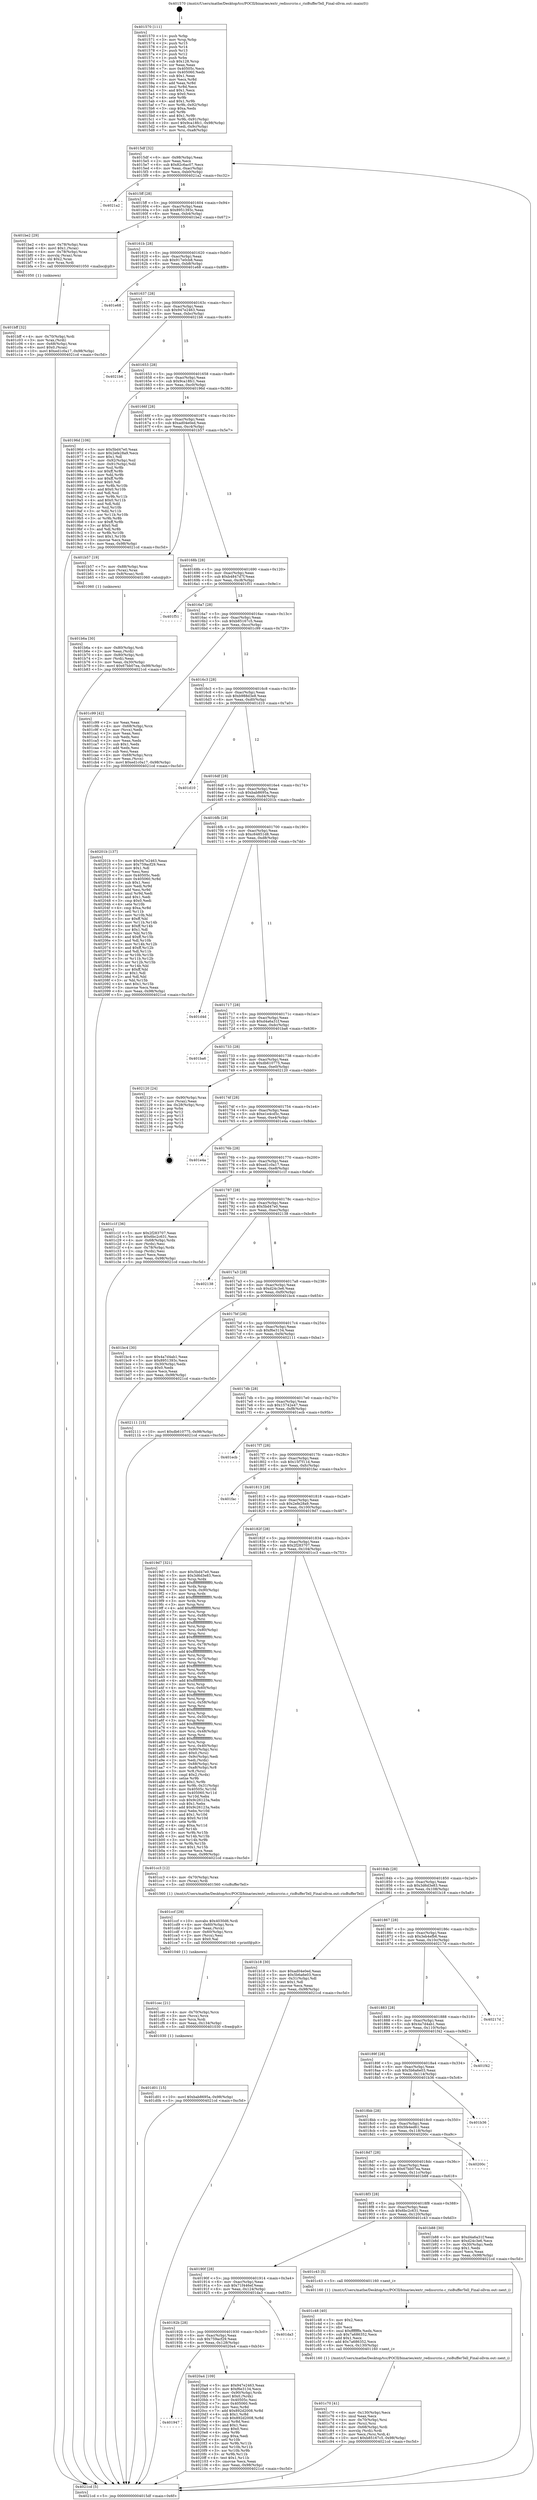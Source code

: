 digraph "0x401570" {
  label = "0x401570 (/mnt/c/Users/mathe/Desktop/tcc/POCII/binaries/extr_redissrcrio.c_rioBufferTell_Final-ollvm.out::main(0))"
  labelloc = "t"
  node[shape=record]

  Entry [label="",width=0.3,height=0.3,shape=circle,fillcolor=black,style=filled]
  "0x4015df" [label="{
     0x4015df [32]\l
     | [instrs]\l
     &nbsp;&nbsp;0x4015df \<+6\>: mov -0x98(%rbp),%eax\l
     &nbsp;&nbsp;0x4015e5 \<+2\>: mov %eax,%ecx\l
     &nbsp;&nbsp;0x4015e7 \<+6\>: sub $0x82c6ac07,%ecx\l
     &nbsp;&nbsp;0x4015ed \<+6\>: mov %eax,-0xac(%rbp)\l
     &nbsp;&nbsp;0x4015f3 \<+6\>: mov %ecx,-0xb0(%rbp)\l
     &nbsp;&nbsp;0x4015f9 \<+6\>: je 00000000004021a2 \<main+0xc32\>\l
  }"]
  "0x4021a2" [label="{
     0x4021a2\l
  }", style=dashed]
  "0x4015ff" [label="{
     0x4015ff [28]\l
     | [instrs]\l
     &nbsp;&nbsp;0x4015ff \<+5\>: jmp 0000000000401604 \<main+0x94\>\l
     &nbsp;&nbsp;0x401604 \<+6\>: mov -0xac(%rbp),%eax\l
     &nbsp;&nbsp;0x40160a \<+5\>: sub $0x8951393c,%eax\l
     &nbsp;&nbsp;0x40160f \<+6\>: mov %eax,-0xb4(%rbp)\l
     &nbsp;&nbsp;0x401615 \<+6\>: je 0000000000401be2 \<main+0x672\>\l
  }"]
  Exit [label="",width=0.3,height=0.3,shape=circle,fillcolor=black,style=filled,peripheries=2]
  "0x401be2" [label="{
     0x401be2 [29]\l
     | [instrs]\l
     &nbsp;&nbsp;0x401be2 \<+4\>: mov -0x78(%rbp),%rax\l
     &nbsp;&nbsp;0x401be6 \<+6\>: movl $0x1,(%rax)\l
     &nbsp;&nbsp;0x401bec \<+4\>: mov -0x78(%rbp),%rax\l
     &nbsp;&nbsp;0x401bf0 \<+3\>: movslq (%rax),%rax\l
     &nbsp;&nbsp;0x401bf3 \<+4\>: shl $0x2,%rax\l
     &nbsp;&nbsp;0x401bf7 \<+3\>: mov %rax,%rdi\l
     &nbsp;&nbsp;0x401bfa \<+5\>: call 0000000000401050 \<malloc@plt\>\l
     | [calls]\l
     &nbsp;&nbsp;0x401050 \{1\} (unknown)\l
  }"]
  "0x40161b" [label="{
     0x40161b [28]\l
     | [instrs]\l
     &nbsp;&nbsp;0x40161b \<+5\>: jmp 0000000000401620 \<main+0xb0\>\l
     &nbsp;&nbsp;0x401620 \<+6\>: mov -0xac(%rbp),%eax\l
     &nbsp;&nbsp;0x401626 \<+5\>: sub $0x917e0cb8,%eax\l
     &nbsp;&nbsp;0x40162b \<+6\>: mov %eax,-0xb8(%rbp)\l
     &nbsp;&nbsp;0x401631 \<+6\>: je 0000000000401e68 \<main+0x8f8\>\l
  }"]
  "0x401947" [label="{
     0x401947\l
  }", style=dashed]
  "0x401e68" [label="{
     0x401e68\l
  }", style=dashed]
  "0x401637" [label="{
     0x401637 [28]\l
     | [instrs]\l
     &nbsp;&nbsp;0x401637 \<+5\>: jmp 000000000040163c \<main+0xcc\>\l
     &nbsp;&nbsp;0x40163c \<+6\>: mov -0xac(%rbp),%eax\l
     &nbsp;&nbsp;0x401642 \<+5\>: sub $0x947e2463,%eax\l
     &nbsp;&nbsp;0x401647 \<+6\>: mov %eax,-0xbc(%rbp)\l
     &nbsp;&nbsp;0x40164d \<+6\>: je 00000000004021b6 \<main+0xc46\>\l
  }"]
  "0x4020a4" [label="{
     0x4020a4 [109]\l
     | [instrs]\l
     &nbsp;&nbsp;0x4020a4 \<+5\>: mov $0x947e2463,%eax\l
     &nbsp;&nbsp;0x4020a9 \<+5\>: mov $0xf6e3134,%ecx\l
     &nbsp;&nbsp;0x4020ae \<+7\>: mov -0x90(%rbp),%rdx\l
     &nbsp;&nbsp;0x4020b5 \<+6\>: movl $0x0,(%rdx)\l
     &nbsp;&nbsp;0x4020bb \<+7\>: mov 0x40505c,%esi\l
     &nbsp;&nbsp;0x4020c2 \<+7\>: mov 0x405060,%edi\l
     &nbsp;&nbsp;0x4020c9 \<+3\>: mov %esi,%r8d\l
     &nbsp;&nbsp;0x4020cc \<+7\>: add $0x892d2008,%r8d\l
     &nbsp;&nbsp;0x4020d3 \<+4\>: sub $0x1,%r8d\l
     &nbsp;&nbsp;0x4020d7 \<+7\>: sub $0x892d2008,%r8d\l
     &nbsp;&nbsp;0x4020de \<+4\>: imul %r8d,%esi\l
     &nbsp;&nbsp;0x4020e2 \<+3\>: and $0x1,%esi\l
     &nbsp;&nbsp;0x4020e5 \<+3\>: cmp $0x0,%esi\l
     &nbsp;&nbsp;0x4020e8 \<+4\>: sete %r9b\l
     &nbsp;&nbsp;0x4020ec \<+3\>: cmp $0xa,%edi\l
     &nbsp;&nbsp;0x4020ef \<+4\>: setl %r10b\l
     &nbsp;&nbsp;0x4020f3 \<+3\>: mov %r9b,%r11b\l
     &nbsp;&nbsp;0x4020f6 \<+3\>: and %r10b,%r11b\l
     &nbsp;&nbsp;0x4020f9 \<+3\>: xor %r10b,%r9b\l
     &nbsp;&nbsp;0x4020fc \<+3\>: or %r9b,%r11b\l
     &nbsp;&nbsp;0x4020ff \<+4\>: test $0x1,%r11b\l
     &nbsp;&nbsp;0x402103 \<+3\>: cmovne %ecx,%eax\l
     &nbsp;&nbsp;0x402106 \<+6\>: mov %eax,-0x98(%rbp)\l
     &nbsp;&nbsp;0x40210c \<+5\>: jmp 00000000004021cd \<main+0xc5d\>\l
  }"]
  "0x4021b6" [label="{
     0x4021b6\l
  }", style=dashed]
  "0x401653" [label="{
     0x401653 [28]\l
     | [instrs]\l
     &nbsp;&nbsp;0x401653 \<+5\>: jmp 0000000000401658 \<main+0xe8\>\l
     &nbsp;&nbsp;0x401658 \<+6\>: mov -0xac(%rbp),%eax\l
     &nbsp;&nbsp;0x40165e \<+5\>: sub $0x9ca18fc1,%eax\l
     &nbsp;&nbsp;0x401663 \<+6\>: mov %eax,-0xc0(%rbp)\l
     &nbsp;&nbsp;0x401669 \<+6\>: je 000000000040196d \<main+0x3fd\>\l
  }"]
  "0x40192b" [label="{
     0x40192b [28]\l
     | [instrs]\l
     &nbsp;&nbsp;0x40192b \<+5\>: jmp 0000000000401930 \<main+0x3c0\>\l
     &nbsp;&nbsp;0x401930 \<+6\>: mov -0xac(%rbp),%eax\l
     &nbsp;&nbsp;0x401936 \<+5\>: sub $0x759acf29,%eax\l
     &nbsp;&nbsp;0x40193b \<+6\>: mov %eax,-0x128(%rbp)\l
     &nbsp;&nbsp;0x401941 \<+6\>: je 00000000004020a4 \<main+0xb34\>\l
  }"]
  "0x40196d" [label="{
     0x40196d [106]\l
     | [instrs]\l
     &nbsp;&nbsp;0x40196d \<+5\>: mov $0x5bd47e0,%eax\l
     &nbsp;&nbsp;0x401972 \<+5\>: mov $0x2efe28a9,%ecx\l
     &nbsp;&nbsp;0x401977 \<+2\>: mov $0x1,%dl\l
     &nbsp;&nbsp;0x401979 \<+7\>: mov -0x92(%rbp),%sil\l
     &nbsp;&nbsp;0x401980 \<+7\>: mov -0x91(%rbp),%dil\l
     &nbsp;&nbsp;0x401987 \<+3\>: mov %sil,%r8b\l
     &nbsp;&nbsp;0x40198a \<+4\>: xor $0xff,%r8b\l
     &nbsp;&nbsp;0x40198e \<+3\>: mov %dil,%r9b\l
     &nbsp;&nbsp;0x401991 \<+4\>: xor $0xff,%r9b\l
     &nbsp;&nbsp;0x401995 \<+3\>: xor $0x0,%dl\l
     &nbsp;&nbsp;0x401998 \<+3\>: mov %r8b,%r10b\l
     &nbsp;&nbsp;0x40199b \<+4\>: and $0x0,%r10b\l
     &nbsp;&nbsp;0x40199f \<+3\>: and %dl,%sil\l
     &nbsp;&nbsp;0x4019a2 \<+3\>: mov %r9b,%r11b\l
     &nbsp;&nbsp;0x4019a5 \<+4\>: and $0x0,%r11b\l
     &nbsp;&nbsp;0x4019a9 \<+3\>: and %dl,%dil\l
     &nbsp;&nbsp;0x4019ac \<+3\>: or %sil,%r10b\l
     &nbsp;&nbsp;0x4019af \<+3\>: or %dil,%r11b\l
     &nbsp;&nbsp;0x4019b2 \<+3\>: xor %r11b,%r10b\l
     &nbsp;&nbsp;0x4019b5 \<+3\>: or %r9b,%r8b\l
     &nbsp;&nbsp;0x4019b8 \<+4\>: xor $0xff,%r8b\l
     &nbsp;&nbsp;0x4019bc \<+3\>: or $0x0,%dl\l
     &nbsp;&nbsp;0x4019bf \<+3\>: and %dl,%r8b\l
     &nbsp;&nbsp;0x4019c2 \<+3\>: or %r8b,%r10b\l
     &nbsp;&nbsp;0x4019c5 \<+4\>: test $0x1,%r10b\l
     &nbsp;&nbsp;0x4019c9 \<+3\>: cmovne %ecx,%eax\l
     &nbsp;&nbsp;0x4019cc \<+6\>: mov %eax,-0x98(%rbp)\l
     &nbsp;&nbsp;0x4019d2 \<+5\>: jmp 00000000004021cd \<main+0xc5d\>\l
  }"]
  "0x40166f" [label="{
     0x40166f [28]\l
     | [instrs]\l
     &nbsp;&nbsp;0x40166f \<+5\>: jmp 0000000000401674 \<main+0x104\>\l
     &nbsp;&nbsp;0x401674 \<+6\>: mov -0xac(%rbp),%eax\l
     &nbsp;&nbsp;0x40167a \<+5\>: sub $0xad04e0ed,%eax\l
     &nbsp;&nbsp;0x40167f \<+6\>: mov %eax,-0xc4(%rbp)\l
     &nbsp;&nbsp;0x401685 \<+6\>: je 0000000000401b57 \<main+0x5e7\>\l
  }"]
  "0x4021cd" [label="{
     0x4021cd [5]\l
     | [instrs]\l
     &nbsp;&nbsp;0x4021cd \<+5\>: jmp 00000000004015df \<main+0x6f\>\l
  }"]
  "0x401570" [label="{
     0x401570 [111]\l
     | [instrs]\l
     &nbsp;&nbsp;0x401570 \<+1\>: push %rbp\l
     &nbsp;&nbsp;0x401571 \<+3\>: mov %rsp,%rbp\l
     &nbsp;&nbsp;0x401574 \<+2\>: push %r15\l
     &nbsp;&nbsp;0x401576 \<+2\>: push %r14\l
     &nbsp;&nbsp;0x401578 \<+2\>: push %r13\l
     &nbsp;&nbsp;0x40157a \<+2\>: push %r12\l
     &nbsp;&nbsp;0x40157c \<+1\>: push %rbx\l
     &nbsp;&nbsp;0x40157d \<+7\>: sub $0x128,%rsp\l
     &nbsp;&nbsp;0x401584 \<+2\>: xor %eax,%eax\l
     &nbsp;&nbsp;0x401586 \<+7\>: mov 0x40505c,%ecx\l
     &nbsp;&nbsp;0x40158d \<+7\>: mov 0x405060,%edx\l
     &nbsp;&nbsp;0x401594 \<+3\>: sub $0x1,%eax\l
     &nbsp;&nbsp;0x401597 \<+3\>: mov %ecx,%r8d\l
     &nbsp;&nbsp;0x40159a \<+3\>: add %eax,%r8d\l
     &nbsp;&nbsp;0x40159d \<+4\>: imul %r8d,%ecx\l
     &nbsp;&nbsp;0x4015a1 \<+3\>: and $0x1,%ecx\l
     &nbsp;&nbsp;0x4015a4 \<+3\>: cmp $0x0,%ecx\l
     &nbsp;&nbsp;0x4015a7 \<+4\>: sete %r9b\l
     &nbsp;&nbsp;0x4015ab \<+4\>: and $0x1,%r9b\l
     &nbsp;&nbsp;0x4015af \<+7\>: mov %r9b,-0x92(%rbp)\l
     &nbsp;&nbsp;0x4015b6 \<+3\>: cmp $0xa,%edx\l
     &nbsp;&nbsp;0x4015b9 \<+4\>: setl %r9b\l
     &nbsp;&nbsp;0x4015bd \<+4\>: and $0x1,%r9b\l
     &nbsp;&nbsp;0x4015c1 \<+7\>: mov %r9b,-0x91(%rbp)\l
     &nbsp;&nbsp;0x4015c8 \<+10\>: movl $0x9ca18fc1,-0x98(%rbp)\l
     &nbsp;&nbsp;0x4015d2 \<+6\>: mov %edi,-0x9c(%rbp)\l
     &nbsp;&nbsp;0x4015d8 \<+7\>: mov %rsi,-0xa8(%rbp)\l
  }"]
  "0x401da3" [label="{
     0x401da3\l
  }", style=dashed]
  "0x401b57" [label="{
     0x401b57 [19]\l
     | [instrs]\l
     &nbsp;&nbsp;0x401b57 \<+7\>: mov -0x88(%rbp),%rax\l
     &nbsp;&nbsp;0x401b5e \<+3\>: mov (%rax),%rax\l
     &nbsp;&nbsp;0x401b61 \<+4\>: mov 0x8(%rax),%rdi\l
     &nbsp;&nbsp;0x401b65 \<+5\>: call 0000000000401060 \<atoi@plt\>\l
     | [calls]\l
     &nbsp;&nbsp;0x401060 \{1\} (unknown)\l
  }"]
  "0x40168b" [label="{
     0x40168b [28]\l
     | [instrs]\l
     &nbsp;&nbsp;0x40168b \<+5\>: jmp 0000000000401690 \<main+0x120\>\l
     &nbsp;&nbsp;0x401690 \<+6\>: mov -0xac(%rbp),%eax\l
     &nbsp;&nbsp;0x401696 \<+5\>: sub $0xb4847d7f,%eax\l
     &nbsp;&nbsp;0x40169b \<+6\>: mov %eax,-0xc8(%rbp)\l
     &nbsp;&nbsp;0x4016a1 \<+6\>: je 0000000000401f51 \<main+0x9e1\>\l
  }"]
  "0x401d01" [label="{
     0x401d01 [15]\l
     | [instrs]\l
     &nbsp;&nbsp;0x401d01 \<+10\>: movl $0xbab8695a,-0x98(%rbp)\l
     &nbsp;&nbsp;0x401d0b \<+5\>: jmp 00000000004021cd \<main+0xc5d\>\l
  }"]
  "0x401f51" [label="{
     0x401f51\l
  }", style=dashed]
  "0x4016a7" [label="{
     0x4016a7 [28]\l
     | [instrs]\l
     &nbsp;&nbsp;0x4016a7 \<+5\>: jmp 00000000004016ac \<main+0x13c\>\l
     &nbsp;&nbsp;0x4016ac \<+6\>: mov -0xac(%rbp),%eax\l
     &nbsp;&nbsp;0x4016b2 \<+5\>: sub $0xb85167c5,%eax\l
     &nbsp;&nbsp;0x4016b7 \<+6\>: mov %eax,-0xcc(%rbp)\l
     &nbsp;&nbsp;0x4016bd \<+6\>: je 0000000000401c99 \<main+0x729\>\l
  }"]
  "0x401cec" [label="{
     0x401cec [21]\l
     | [instrs]\l
     &nbsp;&nbsp;0x401cec \<+4\>: mov -0x70(%rbp),%rcx\l
     &nbsp;&nbsp;0x401cf0 \<+3\>: mov (%rcx),%rcx\l
     &nbsp;&nbsp;0x401cf3 \<+3\>: mov %rcx,%rdi\l
     &nbsp;&nbsp;0x401cf6 \<+6\>: mov %eax,-0x134(%rbp)\l
     &nbsp;&nbsp;0x401cfc \<+5\>: call 0000000000401030 \<free@plt\>\l
     | [calls]\l
     &nbsp;&nbsp;0x401030 \{1\} (unknown)\l
  }"]
  "0x401c99" [label="{
     0x401c99 [42]\l
     | [instrs]\l
     &nbsp;&nbsp;0x401c99 \<+2\>: xor %eax,%eax\l
     &nbsp;&nbsp;0x401c9b \<+4\>: mov -0x68(%rbp),%rcx\l
     &nbsp;&nbsp;0x401c9f \<+2\>: mov (%rcx),%edx\l
     &nbsp;&nbsp;0x401ca1 \<+2\>: mov %eax,%esi\l
     &nbsp;&nbsp;0x401ca3 \<+2\>: sub %edx,%esi\l
     &nbsp;&nbsp;0x401ca5 \<+2\>: mov %eax,%edx\l
     &nbsp;&nbsp;0x401ca7 \<+3\>: sub $0x1,%edx\l
     &nbsp;&nbsp;0x401caa \<+2\>: add %edx,%esi\l
     &nbsp;&nbsp;0x401cac \<+2\>: sub %esi,%eax\l
     &nbsp;&nbsp;0x401cae \<+4\>: mov -0x68(%rbp),%rcx\l
     &nbsp;&nbsp;0x401cb2 \<+2\>: mov %eax,(%rcx)\l
     &nbsp;&nbsp;0x401cb4 \<+10\>: movl $0xed1c0a17,-0x98(%rbp)\l
     &nbsp;&nbsp;0x401cbe \<+5\>: jmp 00000000004021cd \<main+0xc5d\>\l
  }"]
  "0x4016c3" [label="{
     0x4016c3 [28]\l
     | [instrs]\l
     &nbsp;&nbsp;0x4016c3 \<+5\>: jmp 00000000004016c8 \<main+0x158\>\l
     &nbsp;&nbsp;0x4016c8 \<+6\>: mov -0xac(%rbp),%eax\l
     &nbsp;&nbsp;0x4016ce \<+5\>: sub $0xb988d3e8,%eax\l
     &nbsp;&nbsp;0x4016d3 \<+6\>: mov %eax,-0xd0(%rbp)\l
     &nbsp;&nbsp;0x4016d9 \<+6\>: je 0000000000401d10 \<main+0x7a0\>\l
  }"]
  "0x401ccf" [label="{
     0x401ccf [29]\l
     | [instrs]\l
     &nbsp;&nbsp;0x401ccf \<+10\>: movabs $0x4030d6,%rdi\l
     &nbsp;&nbsp;0x401cd9 \<+4\>: mov -0x60(%rbp),%rcx\l
     &nbsp;&nbsp;0x401cdd \<+2\>: mov %eax,(%rcx)\l
     &nbsp;&nbsp;0x401cdf \<+4\>: mov -0x60(%rbp),%rcx\l
     &nbsp;&nbsp;0x401ce3 \<+2\>: mov (%rcx),%esi\l
     &nbsp;&nbsp;0x401ce5 \<+2\>: mov $0x0,%al\l
     &nbsp;&nbsp;0x401ce7 \<+5\>: call 0000000000401040 \<printf@plt\>\l
     | [calls]\l
     &nbsp;&nbsp;0x401040 \{1\} (unknown)\l
  }"]
  "0x401d10" [label="{
     0x401d10\l
  }", style=dashed]
  "0x4016df" [label="{
     0x4016df [28]\l
     | [instrs]\l
     &nbsp;&nbsp;0x4016df \<+5\>: jmp 00000000004016e4 \<main+0x174\>\l
     &nbsp;&nbsp;0x4016e4 \<+6\>: mov -0xac(%rbp),%eax\l
     &nbsp;&nbsp;0x4016ea \<+5\>: sub $0xbab8695a,%eax\l
     &nbsp;&nbsp;0x4016ef \<+6\>: mov %eax,-0xd4(%rbp)\l
     &nbsp;&nbsp;0x4016f5 \<+6\>: je 000000000040201b \<main+0xaab\>\l
  }"]
  "0x401c70" [label="{
     0x401c70 [41]\l
     | [instrs]\l
     &nbsp;&nbsp;0x401c70 \<+6\>: mov -0x130(%rbp),%ecx\l
     &nbsp;&nbsp;0x401c76 \<+3\>: imul %eax,%ecx\l
     &nbsp;&nbsp;0x401c79 \<+4\>: mov -0x70(%rbp),%rsi\l
     &nbsp;&nbsp;0x401c7d \<+3\>: mov (%rsi),%rsi\l
     &nbsp;&nbsp;0x401c80 \<+4\>: mov -0x68(%rbp),%rdi\l
     &nbsp;&nbsp;0x401c84 \<+3\>: movslq (%rdi),%rdi\l
     &nbsp;&nbsp;0x401c87 \<+3\>: mov %ecx,(%rsi,%rdi,4)\l
     &nbsp;&nbsp;0x401c8a \<+10\>: movl $0xb85167c5,-0x98(%rbp)\l
     &nbsp;&nbsp;0x401c94 \<+5\>: jmp 00000000004021cd \<main+0xc5d\>\l
  }"]
  "0x40201b" [label="{
     0x40201b [137]\l
     | [instrs]\l
     &nbsp;&nbsp;0x40201b \<+5\>: mov $0x947e2463,%eax\l
     &nbsp;&nbsp;0x402020 \<+5\>: mov $0x759acf29,%ecx\l
     &nbsp;&nbsp;0x402025 \<+2\>: mov $0x1,%dl\l
     &nbsp;&nbsp;0x402027 \<+2\>: xor %esi,%esi\l
     &nbsp;&nbsp;0x402029 \<+7\>: mov 0x40505c,%edi\l
     &nbsp;&nbsp;0x402030 \<+8\>: mov 0x405060,%r8d\l
     &nbsp;&nbsp;0x402038 \<+3\>: sub $0x1,%esi\l
     &nbsp;&nbsp;0x40203b \<+3\>: mov %edi,%r9d\l
     &nbsp;&nbsp;0x40203e \<+3\>: add %esi,%r9d\l
     &nbsp;&nbsp;0x402041 \<+4\>: imul %r9d,%edi\l
     &nbsp;&nbsp;0x402045 \<+3\>: and $0x1,%edi\l
     &nbsp;&nbsp;0x402048 \<+3\>: cmp $0x0,%edi\l
     &nbsp;&nbsp;0x40204b \<+4\>: sete %r10b\l
     &nbsp;&nbsp;0x40204f \<+4\>: cmp $0xa,%r8d\l
     &nbsp;&nbsp;0x402053 \<+4\>: setl %r11b\l
     &nbsp;&nbsp;0x402057 \<+3\>: mov %r10b,%bl\l
     &nbsp;&nbsp;0x40205a \<+3\>: xor $0xff,%bl\l
     &nbsp;&nbsp;0x40205d \<+3\>: mov %r11b,%r14b\l
     &nbsp;&nbsp;0x402060 \<+4\>: xor $0xff,%r14b\l
     &nbsp;&nbsp;0x402064 \<+3\>: xor $0x1,%dl\l
     &nbsp;&nbsp;0x402067 \<+3\>: mov %bl,%r15b\l
     &nbsp;&nbsp;0x40206a \<+4\>: and $0xff,%r15b\l
     &nbsp;&nbsp;0x40206e \<+3\>: and %dl,%r10b\l
     &nbsp;&nbsp;0x402071 \<+3\>: mov %r14b,%r12b\l
     &nbsp;&nbsp;0x402074 \<+4\>: and $0xff,%r12b\l
     &nbsp;&nbsp;0x402078 \<+3\>: and %dl,%r11b\l
     &nbsp;&nbsp;0x40207b \<+3\>: or %r10b,%r15b\l
     &nbsp;&nbsp;0x40207e \<+3\>: or %r11b,%r12b\l
     &nbsp;&nbsp;0x402081 \<+3\>: xor %r12b,%r15b\l
     &nbsp;&nbsp;0x402084 \<+3\>: or %r14b,%bl\l
     &nbsp;&nbsp;0x402087 \<+3\>: xor $0xff,%bl\l
     &nbsp;&nbsp;0x40208a \<+3\>: or $0x1,%dl\l
     &nbsp;&nbsp;0x40208d \<+2\>: and %dl,%bl\l
     &nbsp;&nbsp;0x40208f \<+3\>: or %bl,%r15b\l
     &nbsp;&nbsp;0x402092 \<+4\>: test $0x1,%r15b\l
     &nbsp;&nbsp;0x402096 \<+3\>: cmovne %ecx,%eax\l
     &nbsp;&nbsp;0x402099 \<+6\>: mov %eax,-0x98(%rbp)\l
     &nbsp;&nbsp;0x40209f \<+5\>: jmp 00000000004021cd \<main+0xc5d\>\l
  }"]
  "0x4016fb" [label="{
     0x4016fb [28]\l
     | [instrs]\l
     &nbsp;&nbsp;0x4016fb \<+5\>: jmp 0000000000401700 \<main+0x190\>\l
     &nbsp;&nbsp;0x401700 \<+6\>: mov -0xac(%rbp),%eax\l
     &nbsp;&nbsp;0x401706 \<+5\>: sub $0xc64851d8,%eax\l
     &nbsp;&nbsp;0x40170b \<+6\>: mov %eax,-0xd8(%rbp)\l
     &nbsp;&nbsp;0x401711 \<+6\>: je 0000000000401d4d \<main+0x7dd\>\l
  }"]
  "0x401c48" [label="{
     0x401c48 [40]\l
     | [instrs]\l
     &nbsp;&nbsp;0x401c48 \<+5\>: mov $0x2,%ecx\l
     &nbsp;&nbsp;0x401c4d \<+1\>: cltd\l
     &nbsp;&nbsp;0x401c4e \<+2\>: idiv %ecx\l
     &nbsp;&nbsp;0x401c50 \<+6\>: imul $0xfffffffe,%edx,%ecx\l
     &nbsp;&nbsp;0x401c56 \<+6\>: sub $0x7a686352,%ecx\l
     &nbsp;&nbsp;0x401c5c \<+3\>: add $0x1,%ecx\l
     &nbsp;&nbsp;0x401c5f \<+6\>: add $0x7a686352,%ecx\l
     &nbsp;&nbsp;0x401c65 \<+6\>: mov %ecx,-0x130(%rbp)\l
     &nbsp;&nbsp;0x401c6b \<+5\>: call 0000000000401160 \<next_i\>\l
     | [calls]\l
     &nbsp;&nbsp;0x401160 \{1\} (/mnt/c/Users/mathe/Desktop/tcc/POCII/binaries/extr_redissrcrio.c_rioBufferTell_Final-ollvm.out::next_i)\l
  }"]
  "0x401d4d" [label="{
     0x401d4d\l
  }", style=dashed]
  "0x401717" [label="{
     0x401717 [28]\l
     | [instrs]\l
     &nbsp;&nbsp;0x401717 \<+5\>: jmp 000000000040171c \<main+0x1ac\>\l
     &nbsp;&nbsp;0x40171c \<+6\>: mov -0xac(%rbp),%eax\l
     &nbsp;&nbsp;0x401722 \<+5\>: sub $0xd4a6a31f,%eax\l
     &nbsp;&nbsp;0x401727 \<+6\>: mov %eax,-0xdc(%rbp)\l
     &nbsp;&nbsp;0x40172d \<+6\>: je 0000000000401ba6 \<main+0x636\>\l
  }"]
  "0x40190f" [label="{
     0x40190f [28]\l
     | [instrs]\l
     &nbsp;&nbsp;0x40190f \<+5\>: jmp 0000000000401914 \<main+0x3a4\>\l
     &nbsp;&nbsp;0x401914 \<+6\>: mov -0xac(%rbp),%eax\l
     &nbsp;&nbsp;0x40191a \<+5\>: sub $0x71f446ef,%eax\l
     &nbsp;&nbsp;0x40191f \<+6\>: mov %eax,-0x124(%rbp)\l
     &nbsp;&nbsp;0x401925 \<+6\>: je 0000000000401da3 \<main+0x833\>\l
  }"]
  "0x401ba6" [label="{
     0x401ba6\l
  }", style=dashed]
  "0x401733" [label="{
     0x401733 [28]\l
     | [instrs]\l
     &nbsp;&nbsp;0x401733 \<+5\>: jmp 0000000000401738 \<main+0x1c8\>\l
     &nbsp;&nbsp;0x401738 \<+6\>: mov -0xac(%rbp),%eax\l
     &nbsp;&nbsp;0x40173e \<+5\>: sub $0xdb610775,%eax\l
     &nbsp;&nbsp;0x401743 \<+6\>: mov %eax,-0xe0(%rbp)\l
     &nbsp;&nbsp;0x401749 \<+6\>: je 0000000000402120 \<main+0xbb0\>\l
  }"]
  "0x401c43" [label="{
     0x401c43 [5]\l
     | [instrs]\l
     &nbsp;&nbsp;0x401c43 \<+5\>: call 0000000000401160 \<next_i\>\l
     | [calls]\l
     &nbsp;&nbsp;0x401160 \{1\} (/mnt/c/Users/mathe/Desktop/tcc/POCII/binaries/extr_redissrcrio.c_rioBufferTell_Final-ollvm.out::next_i)\l
  }"]
  "0x402120" [label="{
     0x402120 [24]\l
     | [instrs]\l
     &nbsp;&nbsp;0x402120 \<+7\>: mov -0x90(%rbp),%rax\l
     &nbsp;&nbsp;0x402127 \<+2\>: mov (%rax),%eax\l
     &nbsp;&nbsp;0x402129 \<+4\>: lea -0x28(%rbp),%rsp\l
     &nbsp;&nbsp;0x40212d \<+1\>: pop %rbx\l
     &nbsp;&nbsp;0x40212e \<+2\>: pop %r12\l
     &nbsp;&nbsp;0x402130 \<+2\>: pop %r13\l
     &nbsp;&nbsp;0x402132 \<+2\>: pop %r14\l
     &nbsp;&nbsp;0x402134 \<+2\>: pop %r15\l
     &nbsp;&nbsp;0x402136 \<+1\>: pop %rbp\l
     &nbsp;&nbsp;0x402137 \<+1\>: ret\l
  }"]
  "0x40174f" [label="{
     0x40174f [28]\l
     | [instrs]\l
     &nbsp;&nbsp;0x40174f \<+5\>: jmp 0000000000401754 \<main+0x1e4\>\l
     &nbsp;&nbsp;0x401754 \<+6\>: mov -0xac(%rbp),%eax\l
     &nbsp;&nbsp;0x40175a \<+5\>: sub $0xe1e4cd5c,%eax\l
     &nbsp;&nbsp;0x40175f \<+6\>: mov %eax,-0xe4(%rbp)\l
     &nbsp;&nbsp;0x401765 \<+6\>: je 0000000000401e4a \<main+0x8da\>\l
  }"]
  "0x401bff" [label="{
     0x401bff [32]\l
     | [instrs]\l
     &nbsp;&nbsp;0x401bff \<+4\>: mov -0x70(%rbp),%rdi\l
     &nbsp;&nbsp;0x401c03 \<+3\>: mov %rax,(%rdi)\l
     &nbsp;&nbsp;0x401c06 \<+4\>: mov -0x68(%rbp),%rax\l
     &nbsp;&nbsp;0x401c0a \<+6\>: movl $0x0,(%rax)\l
     &nbsp;&nbsp;0x401c10 \<+10\>: movl $0xed1c0a17,-0x98(%rbp)\l
     &nbsp;&nbsp;0x401c1a \<+5\>: jmp 00000000004021cd \<main+0xc5d\>\l
  }"]
  "0x401e4a" [label="{
     0x401e4a\l
  }", style=dashed]
  "0x40176b" [label="{
     0x40176b [28]\l
     | [instrs]\l
     &nbsp;&nbsp;0x40176b \<+5\>: jmp 0000000000401770 \<main+0x200\>\l
     &nbsp;&nbsp;0x401770 \<+6\>: mov -0xac(%rbp),%eax\l
     &nbsp;&nbsp;0x401776 \<+5\>: sub $0xed1c0a17,%eax\l
     &nbsp;&nbsp;0x40177b \<+6\>: mov %eax,-0xe8(%rbp)\l
     &nbsp;&nbsp;0x401781 \<+6\>: je 0000000000401c1f \<main+0x6af\>\l
  }"]
  "0x4018f3" [label="{
     0x4018f3 [28]\l
     | [instrs]\l
     &nbsp;&nbsp;0x4018f3 \<+5\>: jmp 00000000004018f8 \<main+0x388\>\l
     &nbsp;&nbsp;0x4018f8 \<+6\>: mov -0xac(%rbp),%eax\l
     &nbsp;&nbsp;0x4018fe \<+5\>: sub $0x6bc2c631,%eax\l
     &nbsp;&nbsp;0x401903 \<+6\>: mov %eax,-0x120(%rbp)\l
     &nbsp;&nbsp;0x401909 \<+6\>: je 0000000000401c43 \<main+0x6d3\>\l
  }"]
  "0x401c1f" [label="{
     0x401c1f [36]\l
     | [instrs]\l
     &nbsp;&nbsp;0x401c1f \<+5\>: mov $0x2f283707,%eax\l
     &nbsp;&nbsp;0x401c24 \<+5\>: mov $0x6bc2c631,%ecx\l
     &nbsp;&nbsp;0x401c29 \<+4\>: mov -0x68(%rbp),%rdx\l
     &nbsp;&nbsp;0x401c2d \<+2\>: mov (%rdx),%esi\l
     &nbsp;&nbsp;0x401c2f \<+4\>: mov -0x78(%rbp),%rdx\l
     &nbsp;&nbsp;0x401c33 \<+2\>: cmp (%rdx),%esi\l
     &nbsp;&nbsp;0x401c35 \<+3\>: cmovl %ecx,%eax\l
     &nbsp;&nbsp;0x401c38 \<+6\>: mov %eax,-0x98(%rbp)\l
     &nbsp;&nbsp;0x401c3e \<+5\>: jmp 00000000004021cd \<main+0xc5d\>\l
  }"]
  "0x401787" [label="{
     0x401787 [28]\l
     | [instrs]\l
     &nbsp;&nbsp;0x401787 \<+5\>: jmp 000000000040178c \<main+0x21c\>\l
     &nbsp;&nbsp;0x40178c \<+6\>: mov -0xac(%rbp),%eax\l
     &nbsp;&nbsp;0x401792 \<+5\>: sub $0x5bd47e0,%eax\l
     &nbsp;&nbsp;0x401797 \<+6\>: mov %eax,-0xec(%rbp)\l
     &nbsp;&nbsp;0x40179d \<+6\>: je 0000000000402138 \<main+0xbc8\>\l
  }"]
  "0x401b88" [label="{
     0x401b88 [30]\l
     | [instrs]\l
     &nbsp;&nbsp;0x401b88 \<+5\>: mov $0xd4a6a31f,%eax\l
     &nbsp;&nbsp;0x401b8d \<+5\>: mov $0xd24c3e6,%ecx\l
     &nbsp;&nbsp;0x401b92 \<+3\>: mov -0x30(%rbp),%edx\l
     &nbsp;&nbsp;0x401b95 \<+3\>: cmp $0x1,%edx\l
     &nbsp;&nbsp;0x401b98 \<+3\>: cmovl %ecx,%eax\l
     &nbsp;&nbsp;0x401b9b \<+6\>: mov %eax,-0x98(%rbp)\l
     &nbsp;&nbsp;0x401ba1 \<+5\>: jmp 00000000004021cd \<main+0xc5d\>\l
  }"]
  "0x402138" [label="{
     0x402138\l
  }", style=dashed]
  "0x4017a3" [label="{
     0x4017a3 [28]\l
     | [instrs]\l
     &nbsp;&nbsp;0x4017a3 \<+5\>: jmp 00000000004017a8 \<main+0x238\>\l
     &nbsp;&nbsp;0x4017a8 \<+6\>: mov -0xac(%rbp),%eax\l
     &nbsp;&nbsp;0x4017ae \<+5\>: sub $0xd24c3e6,%eax\l
     &nbsp;&nbsp;0x4017b3 \<+6\>: mov %eax,-0xf0(%rbp)\l
     &nbsp;&nbsp;0x4017b9 \<+6\>: je 0000000000401bc4 \<main+0x654\>\l
  }"]
  "0x4018d7" [label="{
     0x4018d7 [28]\l
     | [instrs]\l
     &nbsp;&nbsp;0x4018d7 \<+5\>: jmp 00000000004018dc \<main+0x36c\>\l
     &nbsp;&nbsp;0x4018dc \<+6\>: mov -0xac(%rbp),%eax\l
     &nbsp;&nbsp;0x4018e2 \<+5\>: sub $0x67bb07ea,%eax\l
     &nbsp;&nbsp;0x4018e7 \<+6\>: mov %eax,-0x11c(%rbp)\l
     &nbsp;&nbsp;0x4018ed \<+6\>: je 0000000000401b88 \<main+0x618\>\l
  }"]
  "0x401bc4" [label="{
     0x401bc4 [30]\l
     | [instrs]\l
     &nbsp;&nbsp;0x401bc4 \<+5\>: mov $0x4a7d4ab1,%eax\l
     &nbsp;&nbsp;0x401bc9 \<+5\>: mov $0x8951393c,%ecx\l
     &nbsp;&nbsp;0x401bce \<+3\>: mov -0x30(%rbp),%edx\l
     &nbsp;&nbsp;0x401bd1 \<+3\>: cmp $0x0,%edx\l
     &nbsp;&nbsp;0x401bd4 \<+3\>: cmove %ecx,%eax\l
     &nbsp;&nbsp;0x401bd7 \<+6\>: mov %eax,-0x98(%rbp)\l
     &nbsp;&nbsp;0x401bdd \<+5\>: jmp 00000000004021cd \<main+0xc5d\>\l
  }"]
  "0x4017bf" [label="{
     0x4017bf [28]\l
     | [instrs]\l
     &nbsp;&nbsp;0x4017bf \<+5\>: jmp 00000000004017c4 \<main+0x254\>\l
     &nbsp;&nbsp;0x4017c4 \<+6\>: mov -0xac(%rbp),%eax\l
     &nbsp;&nbsp;0x4017ca \<+5\>: sub $0xf6e3134,%eax\l
     &nbsp;&nbsp;0x4017cf \<+6\>: mov %eax,-0xf4(%rbp)\l
     &nbsp;&nbsp;0x4017d5 \<+6\>: je 0000000000402111 \<main+0xba1\>\l
  }"]
  "0x40200c" [label="{
     0x40200c\l
  }", style=dashed]
  "0x402111" [label="{
     0x402111 [15]\l
     | [instrs]\l
     &nbsp;&nbsp;0x402111 \<+10\>: movl $0xdb610775,-0x98(%rbp)\l
     &nbsp;&nbsp;0x40211b \<+5\>: jmp 00000000004021cd \<main+0xc5d\>\l
  }"]
  "0x4017db" [label="{
     0x4017db [28]\l
     | [instrs]\l
     &nbsp;&nbsp;0x4017db \<+5\>: jmp 00000000004017e0 \<main+0x270\>\l
     &nbsp;&nbsp;0x4017e0 \<+6\>: mov -0xac(%rbp),%eax\l
     &nbsp;&nbsp;0x4017e6 \<+5\>: sub $0x15742e47,%eax\l
     &nbsp;&nbsp;0x4017eb \<+6\>: mov %eax,-0xf8(%rbp)\l
     &nbsp;&nbsp;0x4017f1 \<+6\>: je 0000000000401ecb \<main+0x95b\>\l
  }"]
  "0x4018bb" [label="{
     0x4018bb [28]\l
     | [instrs]\l
     &nbsp;&nbsp;0x4018bb \<+5\>: jmp 00000000004018c0 \<main+0x350\>\l
     &nbsp;&nbsp;0x4018c0 \<+6\>: mov -0xac(%rbp),%eax\l
     &nbsp;&nbsp;0x4018c6 \<+5\>: sub $0x5fe4ed61,%eax\l
     &nbsp;&nbsp;0x4018cb \<+6\>: mov %eax,-0x118(%rbp)\l
     &nbsp;&nbsp;0x4018d1 \<+6\>: je 000000000040200c \<main+0xa9c\>\l
  }"]
  "0x401ecb" [label="{
     0x401ecb\l
  }", style=dashed]
  "0x4017f7" [label="{
     0x4017f7 [28]\l
     | [instrs]\l
     &nbsp;&nbsp;0x4017f7 \<+5\>: jmp 00000000004017fc \<main+0x28c\>\l
     &nbsp;&nbsp;0x4017fc \<+6\>: mov -0xac(%rbp),%eax\l
     &nbsp;&nbsp;0x401802 \<+5\>: sub $0x15f7f11d,%eax\l
     &nbsp;&nbsp;0x401807 \<+6\>: mov %eax,-0xfc(%rbp)\l
     &nbsp;&nbsp;0x40180d \<+6\>: je 0000000000401fac \<main+0xa3c\>\l
  }"]
  "0x401b36" [label="{
     0x401b36\l
  }", style=dashed]
  "0x401fac" [label="{
     0x401fac\l
  }", style=dashed]
  "0x401813" [label="{
     0x401813 [28]\l
     | [instrs]\l
     &nbsp;&nbsp;0x401813 \<+5\>: jmp 0000000000401818 \<main+0x2a8\>\l
     &nbsp;&nbsp;0x401818 \<+6\>: mov -0xac(%rbp),%eax\l
     &nbsp;&nbsp;0x40181e \<+5\>: sub $0x2efe28a9,%eax\l
     &nbsp;&nbsp;0x401823 \<+6\>: mov %eax,-0x100(%rbp)\l
     &nbsp;&nbsp;0x401829 \<+6\>: je 00000000004019d7 \<main+0x467\>\l
  }"]
  "0x40189f" [label="{
     0x40189f [28]\l
     | [instrs]\l
     &nbsp;&nbsp;0x40189f \<+5\>: jmp 00000000004018a4 \<main+0x334\>\l
     &nbsp;&nbsp;0x4018a4 \<+6\>: mov -0xac(%rbp),%eax\l
     &nbsp;&nbsp;0x4018aa \<+5\>: sub $0x5b6a6e03,%eax\l
     &nbsp;&nbsp;0x4018af \<+6\>: mov %eax,-0x114(%rbp)\l
     &nbsp;&nbsp;0x4018b5 \<+6\>: je 0000000000401b36 \<main+0x5c6\>\l
  }"]
  "0x4019d7" [label="{
     0x4019d7 [321]\l
     | [instrs]\l
     &nbsp;&nbsp;0x4019d7 \<+5\>: mov $0x5bd47e0,%eax\l
     &nbsp;&nbsp;0x4019dc \<+5\>: mov $0x3d6d3e83,%ecx\l
     &nbsp;&nbsp;0x4019e1 \<+3\>: mov %rsp,%rdx\l
     &nbsp;&nbsp;0x4019e4 \<+4\>: add $0xfffffffffffffff0,%rdx\l
     &nbsp;&nbsp;0x4019e8 \<+3\>: mov %rdx,%rsp\l
     &nbsp;&nbsp;0x4019eb \<+7\>: mov %rdx,-0x90(%rbp)\l
     &nbsp;&nbsp;0x4019f2 \<+3\>: mov %rsp,%rdx\l
     &nbsp;&nbsp;0x4019f5 \<+4\>: add $0xfffffffffffffff0,%rdx\l
     &nbsp;&nbsp;0x4019f9 \<+3\>: mov %rdx,%rsp\l
     &nbsp;&nbsp;0x4019fc \<+3\>: mov %rsp,%rsi\l
     &nbsp;&nbsp;0x4019ff \<+4\>: add $0xfffffffffffffff0,%rsi\l
     &nbsp;&nbsp;0x401a03 \<+3\>: mov %rsi,%rsp\l
     &nbsp;&nbsp;0x401a06 \<+7\>: mov %rsi,-0x88(%rbp)\l
     &nbsp;&nbsp;0x401a0d \<+3\>: mov %rsp,%rsi\l
     &nbsp;&nbsp;0x401a10 \<+4\>: add $0xfffffffffffffff0,%rsi\l
     &nbsp;&nbsp;0x401a14 \<+3\>: mov %rsi,%rsp\l
     &nbsp;&nbsp;0x401a17 \<+4\>: mov %rsi,-0x80(%rbp)\l
     &nbsp;&nbsp;0x401a1b \<+3\>: mov %rsp,%rsi\l
     &nbsp;&nbsp;0x401a1e \<+4\>: add $0xfffffffffffffff0,%rsi\l
     &nbsp;&nbsp;0x401a22 \<+3\>: mov %rsi,%rsp\l
     &nbsp;&nbsp;0x401a25 \<+4\>: mov %rsi,-0x78(%rbp)\l
     &nbsp;&nbsp;0x401a29 \<+3\>: mov %rsp,%rsi\l
     &nbsp;&nbsp;0x401a2c \<+4\>: add $0xfffffffffffffff0,%rsi\l
     &nbsp;&nbsp;0x401a30 \<+3\>: mov %rsi,%rsp\l
     &nbsp;&nbsp;0x401a33 \<+4\>: mov %rsi,-0x70(%rbp)\l
     &nbsp;&nbsp;0x401a37 \<+3\>: mov %rsp,%rsi\l
     &nbsp;&nbsp;0x401a3a \<+4\>: add $0xfffffffffffffff0,%rsi\l
     &nbsp;&nbsp;0x401a3e \<+3\>: mov %rsi,%rsp\l
     &nbsp;&nbsp;0x401a41 \<+4\>: mov %rsi,-0x68(%rbp)\l
     &nbsp;&nbsp;0x401a45 \<+3\>: mov %rsp,%rsi\l
     &nbsp;&nbsp;0x401a48 \<+4\>: add $0xfffffffffffffff0,%rsi\l
     &nbsp;&nbsp;0x401a4c \<+3\>: mov %rsi,%rsp\l
     &nbsp;&nbsp;0x401a4f \<+4\>: mov %rsi,-0x60(%rbp)\l
     &nbsp;&nbsp;0x401a53 \<+3\>: mov %rsp,%rsi\l
     &nbsp;&nbsp;0x401a56 \<+4\>: add $0xfffffffffffffff0,%rsi\l
     &nbsp;&nbsp;0x401a5a \<+3\>: mov %rsi,%rsp\l
     &nbsp;&nbsp;0x401a5d \<+4\>: mov %rsi,-0x58(%rbp)\l
     &nbsp;&nbsp;0x401a61 \<+3\>: mov %rsp,%rsi\l
     &nbsp;&nbsp;0x401a64 \<+4\>: add $0xfffffffffffffff0,%rsi\l
     &nbsp;&nbsp;0x401a68 \<+3\>: mov %rsi,%rsp\l
     &nbsp;&nbsp;0x401a6b \<+4\>: mov %rsi,-0x50(%rbp)\l
     &nbsp;&nbsp;0x401a6f \<+3\>: mov %rsp,%rsi\l
     &nbsp;&nbsp;0x401a72 \<+4\>: add $0xfffffffffffffff0,%rsi\l
     &nbsp;&nbsp;0x401a76 \<+3\>: mov %rsi,%rsp\l
     &nbsp;&nbsp;0x401a79 \<+4\>: mov %rsi,-0x48(%rbp)\l
     &nbsp;&nbsp;0x401a7d \<+3\>: mov %rsp,%rsi\l
     &nbsp;&nbsp;0x401a80 \<+4\>: add $0xfffffffffffffff0,%rsi\l
     &nbsp;&nbsp;0x401a84 \<+3\>: mov %rsi,%rsp\l
     &nbsp;&nbsp;0x401a87 \<+4\>: mov %rsi,-0x40(%rbp)\l
     &nbsp;&nbsp;0x401a8b \<+7\>: mov -0x90(%rbp),%rsi\l
     &nbsp;&nbsp;0x401a92 \<+6\>: movl $0x0,(%rsi)\l
     &nbsp;&nbsp;0x401a98 \<+6\>: mov -0x9c(%rbp),%edi\l
     &nbsp;&nbsp;0x401a9e \<+2\>: mov %edi,(%rdx)\l
     &nbsp;&nbsp;0x401aa0 \<+7\>: mov -0x88(%rbp),%rsi\l
     &nbsp;&nbsp;0x401aa7 \<+7\>: mov -0xa8(%rbp),%r8\l
     &nbsp;&nbsp;0x401aae \<+3\>: mov %r8,(%rsi)\l
     &nbsp;&nbsp;0x401ab1 \<+3\>: cmpl $0x2,(%rdx)\l
     &nbsp;&nbsp;0x401ab4 \<+4\>: setne %r9b\l
     &nbsp;&nbsp;0x401ab8 \<+4\>: and $0x1,%r9b\l
     &nbsp;&nbsp;0x401abc \<+4\>: mov %r9b,-0x31(%rbp)\l
     &nbsp;&nbsp;0x401ac0 \<+8\>: mov 0x40505c,%r10d\l
     &nbsp;&nbsp;0x401ac8 \<+8\>: mov 0x405060,%r11d\l
     &nbsp;&nbsp;0x401ad0 \<+3\>: mov %r10d,%ebx\l
     &nbsp;&nbsp;0x401ad3 \<+6\>: sub $0x9c26123a,%ebx\l
     &nbsp;&nbsp;0x401ad9 \<+3\>: sub $0x1,%ebx\l
     &nbsp;&nbsp;0x401adc \<+6\>: add $0x9c26123a,%ebx\l
     &nbsp;&nbsp;0x401ae2 \<+4\>: imul %ebx,%r10d\l
     &nbsp;&nbsp;0x401ae6 \<+4\>: and $0x1,%r10d\l
     &nbsp;&nbsp;0x401aea \<+4\>: cmp $0x0,%r10d\l
     &nbsp;&nbsp;0x401aee \<+4\>: sete %r9b\l
     &nbsp;&nbsp;0x401af2 \<+4\>: cmp $0xa,%r11d\l
     &nbsp;&nbsp;0x401af6 \<+4\>: setl %r14b\l
     &nbsp;&nbsp;0x401afa \<+3\>: mov %r9b,%r15b\l
     &nbsp;&nbsp;0x401afd \<+3\>: and %r14b,%r15b\l
     &nbsp;&nbsp;0x401b00 \<+3\>: xor %r14b,%r9b\l
     &nbsp;&nbsp;0x401b03 \<+3\>: or %r9b,%r15b\l
     &nbsp;&nbsp;0x401b06 \<+4\>: test $0x1,%r15b\l
     &nbsp;&nbsp;0x401b0a \<+3\>: cmovne %ecx,%eax\l
     &nbsp;&nbsp;0x401b0d \<+6\>: mov %eax,-0x98(%rbp)\l
     &nbsp;&nbsp;0x401b13 \<+5\>: jmp 00000000004021cd \<main+0xc5d\>\l
  }"]
  "0x40182f" [label="{
     0x40182f [28]\l
     | [instrs]\l
     &nbsp;&nbsp;0x40182f \<+5\>: jmp 0000000000401834 \<main+0x2c4\>\l
     &nbsp;&nbsp;0x401834 \<+6\>: mov -0xac(%rbp),%eax\l
     &nbsp;&nbsp;0x40183a \<+5\>: sub $0x2f283707,%eax\l
     &nbsp;&nbsp;0x40183f \<+6\>: mov %eax,-0x104(%rbp)\l
     &nbsp;&nbsp;0x401845 \<+6\>: je 0000000000401cc3 \<main+0x753\>\l
  }"]
  "0x401f42" [label="{
     0x401f42\l
  }", style=dashed]
  "0x401883" [label="{
     0x401883 [28]\l
     | [instrs]\l
     &nbsp;&nbsp;0x401883 \<+5\>: jmp 0000000000401888 \<main+0x318\>\l
     &nbsp;&nbsp;0x401888 \<+6\>: mov -0xac(%rbp),%eax\l
     &nbsp;&nbsp;0x40188e \<+5\>: sub $0x4a7d4ab1,%eax\l
     &nbsp;&nbsp;0x401893 \<+6\>: mov %eax,-0x110(%rbp)\l
     &nbsp;&nbsp;0x401899 \<+6\>: je 0000000000401f42 \<main+0x9d2\>\l
  }"]
  "0x401cc3" [label="{
     0x401cc3 [12]\l
     | [instrs]\l
     &nbsp;&nbsp;0x401cc3 \<+4\>: mov -0x70(%rbp),%rax\l
     &nbsp;&nbsp;0x401cc7 \<+3\>: mov (%rax),%rdi\l
     &nbsp;&nbsp;0x401cca \<+5\>: call 0000000000401560 \<rioBufferTell\>\l
     | [calls]\l
     &nbsp;&nbsp;0x401560 \{1\} (/mnt/c/Users/mathe/Desktop/tcc/POCII/binaries/extr_redissrcrio.c_rioBufferTell_Final-ollvm.out::rioBufferTell)\l
  }"]
  "0x40184b" [label="{
     0x40184b [28]\l
     | [instrs]\l
     &nbsp;&nbsp;0x40184b \<+5\>: jmp 0000000000401850 \<main+0x2e0\>\l
     &nbsp;&nbsp;0x401850 \<+6\>: mov -0xac(%rbp),%eax\l
     &nbsp;&nbsp;0x401856 \<+5\>: sub $0x3d6d3e83,%eax\l
     &nbsp;&nbsp;0x40185b \<+6\>: mov %eax,-0x108(%rbp)\l
     &nbsp;&nbsp;0x401861 \<+6\>: je 0000000000401b18 \<main+0x5a8\>\l
  }"]
  "0x40217d" [label="{
     0x40217d\l
  }", style=dashed]
  "0x401b18" [label="{
     0x401b18 [30]\l
     | [instrs]\l
     &nbsp;&nbsp;0x401b18 \<+5\>: mov $0xad04e0ed,%eax\l
     &nbsp;&nbsp;0x401b1d \<+5\>: mov $0x5b6a6e03,%ecx\l
     &nbsp;&nbsp;0x401b22 \<+3\>: mov -0x31(%rbp),%dl\l
     &nbsp;&nbsp;0x401b25 \<+3\>: test $0x1,%dl\l
     &nbsp;&nbsp;0x401b28 \<+3\>: cmovne %ecx,%eax\l
     &nbsp;&nbsp;0x401b2b \<+6\>: mov %eax,-0x98(%rbp)\l
     &nbsp;&nbsp;0x401b31 \<+5\>: jmp 00000000004021cd \<main+0xc5d\>\l
  }"]
  "0x401867" [label="{
     0x401867 [28]\l
     | [instrs]\l
     &nbsp;&nbsp;0x401867 \<+5\>: jmp 000000000040186c \<main+0x2fc\>\l
     &nbsp;&nbsp;0x40186c \<+6\>: mov -0xac(%rbp),%eax\l
     &nbsp;&nbsp;0x401872 \<+5\>: sub $0x3eb4efb6,%eax\l
     &nbsp;&nbsp;0x401877 \<+6\>: mov %eax,-0x10c(%rbp)\l
     &nbsp;&nbsp;0x40187d \<+6\>: je 000000000040217d \<main+0xc0d\>\l
  }"]
  "0x401b6a" [label="{
     0x401b6a [30]\l
     | [instrs]\l
     &nbsp;&nbsp;0x401b6a \<+4\>: mov -0x80(%rbp),%rdi\l
     &nbsp;&nbsp;0x401b6e \<+2\>: mov %eax,(%rdi)\l
     &nbsp;&nbsp;0x401b70 \<+4\>: mov -0x80(%rbp),%rdi\l
     &nbsp;&nbsp;0x401b74 \<+2\>: mov (%rdi),%eax\l
     &nbsp;&nbsp;0x401b76 \<+3\>: mov %eax,-0x30(%rbp)\l
     &nbsp;&nbsp;0x401b79 \<+10\>: movl $0x67bb07ea,-0x98(%rbp)\l
     &nbsp;&nbsp;0x401b83 \<+5\>: jmp 00000000004021cd \<main+0xc5d\>\l
  }"]
  Entry -> "0x401570" [label=" 1"]
  "0x4015df" -> "0x4021a2" [label=" 0"]
  "0x4015df" -> "0x4015ff" [label=" 16"]
  "0x402120" -> Exit [label=" 1"]
  "0x4015ff" -> "0x401be2" [label=" 1"]
  "0x4015ff" -> "0x40161b" [label=" 15"]
  "0x402111" -> "0x4021cd" [label=" 1"]
  "0x40161b" -> "0x401e68" [label=" 0"]
  "0x40161b" -> "0x401637" [label=" 15"]
  "0x4020a4" -> "0x4021cd" [label=" 1"]
  "0x401637" -> "0x4021b6" [label=" 0"]
  "0x401637" -> "0x401653" [label=" 15"]
  "0x40192b" -> "0x401947" [label=" 0"]
  "0x401653" -> "0x40196d" [label=" 1"]
  "0x401653" -> "0x40166f" [label=" 14"]
  "0x40196d" -> "0x4021cd" [label=" 1"]
  "0x401570" -> "0x4015df" [label=" 1"]
  "0x4021cd" -> "0x4015df" [label=" 15"]
  "0x40192b" -> "0x4020a4" [label=" 1"]
  "0x40166f" -> "0x401b57" [label=" 1"]
  "0x40166f" -> "0x40168b" [label=" 13"]
  "0x40190f" -> "0x40192b" [label=" 1"]
  "0x40168b" -> "0x401f51" [label=" 0"]
  "0x40168b" -> "0x4016a7" [label=" 13"]
  "0x40190f" -> "0x401da3" [label=" 0"]
  "0x4016a7" -> "0x401c99" [label=" 1"]
  "0x4016a7" -> "0x4016c3" [label=" 12"]
  "0x40201b" -> "0x4021cd" [label=" 1"]
  "0x4016c3" -> "0x401d10" [label=" 0"]
  "0x4016c3" -> "0x4016df" [label=" 12"]
  "0x401d01" -> "0x4021cd" [label=" 1"]
  "0x4016df" -> "0x40201b" [label=" 1"]
  "0x4016df" -> "0x4016fb" [label=" 11"]
  "0x401cec" -> "0x401d01" [label=" 1"]
  "0x4016fb" -> "0x401d4d" [label=" 0"]
  "0x4016fb" -> "0x401717" [label=" 11"]
  "0x401ccf" -> "0x401cec" [label=" 1"]
  "0x401717" -> "0x401ba6" [label=" 0"]
  "0x401717" -> "0x401733" [label=" 11"]
  "0x401cc3" -> "0x401ccf" [label=" 1"]
  "0x401733" -> "0x402120" [label=" 1"]
  "0x401733" -> "0x40174f" [label=" 10"]
  "0x401c99" -> "0x4021cd" [label=" 1"]
  "0x40174f" -> "0x401e4a" [label=" 0"]
  "0x40174f" -> "0x40176b" [label=" 10"]
  "0x401c48" -> "0x401c70" [label=" 1"]
  "0x40176b" -> "0x401c1f" [label=" 2"]
  "0x40176b" -> "0x401787" [label=" 8"]
  "0x401c43" -> "0x401c48" [label=" 1"]
  "0x401787" -> "0x402138" [label=" 0"]
  "0x401787" -> "0x4017a3" [label=" 8"]
  "0x4018f3" -> "0x40190f" [label=" 1"]
  "0x4017a3" -> "0x401bc4" [label=" 1"]
  "0x4017a3" -> "0x4017bf" [label=" 7"]
  "0x401c70" -> "0x4021cd" [label=" 1"]
  "0x4017bf" -> "0x402111" [label=" 1"]
  "0x4017bf" -> "0x4017db" [label=" 6"]
  "0x401c1f" -> "0x4021cd" [label=" 2"]
  "0x4017db" -> "0x401ecb" [label=" 0"]
  "0x4017db" -> "0x4017f7" [label=" 6"]
  "0x401be2" -> "0x401bff" [label=" 1"]
  "0x4017f7" -> "0x401fac" [label=" 0"]
  "0x4017f7" -> "0x401813" [label=" 6"]
  "0x401bc4" -> "0x4021cd" [label=" 1"]
  "0x401813" -> "0x4019d7" [label=" 1"]
  "0x401813" -> "0x40182f" [label=" 5"]
  "0x4018d7" -> "0x4018f3" [label=" 2"]
  "0x4019d7" -> "0x4021cd" [label=" 1"]
  "0x4018d7" -> "0x401b88" [label=" 1"]
  "0x40182f" -> "0x401cc3" [label=" 1"]
  "0x40182f" -> "0x40184b" [label=" 4"]
  "0x4018bb" -> "0x4018d7" [label=" 3"]
  "0x40184b" -> "0x401b18" [label=" 1"]
  "0x40184b" -> "0x401867" [label=" 3"]
  "0x401b18" -> "0x4021cd" [label=" 1"]
  "0x401b57" -> "0x401b6a" [label=" 1"]
  "0x401b6a" -> "0x4021cd" [label=" 1"]
  "0x4018bb" -> "0x40200c" [label=" 0"]
  "0x401867" -> "0x40217d" [label=" 0"]
  "0x401867" -> "0x401883" [label=" 3"]
  "0x4018f3" -> "0x401c43" [label=" 1"]
  "0x401883" -> "0x401f42" [label=" 0"]
  "0x401883" -> "0x40189f" [label=" 3"]
  "0x401b88" -> "0x4021cd" [label=" 1"]
  "0x40189f" -> "0x401b36" [label=" 0"]
  "0x40189f" -> "0x4018bb" [label=" 3"]
  "0x401bff" -> "0x4021cd" [label=" 1"]
}
